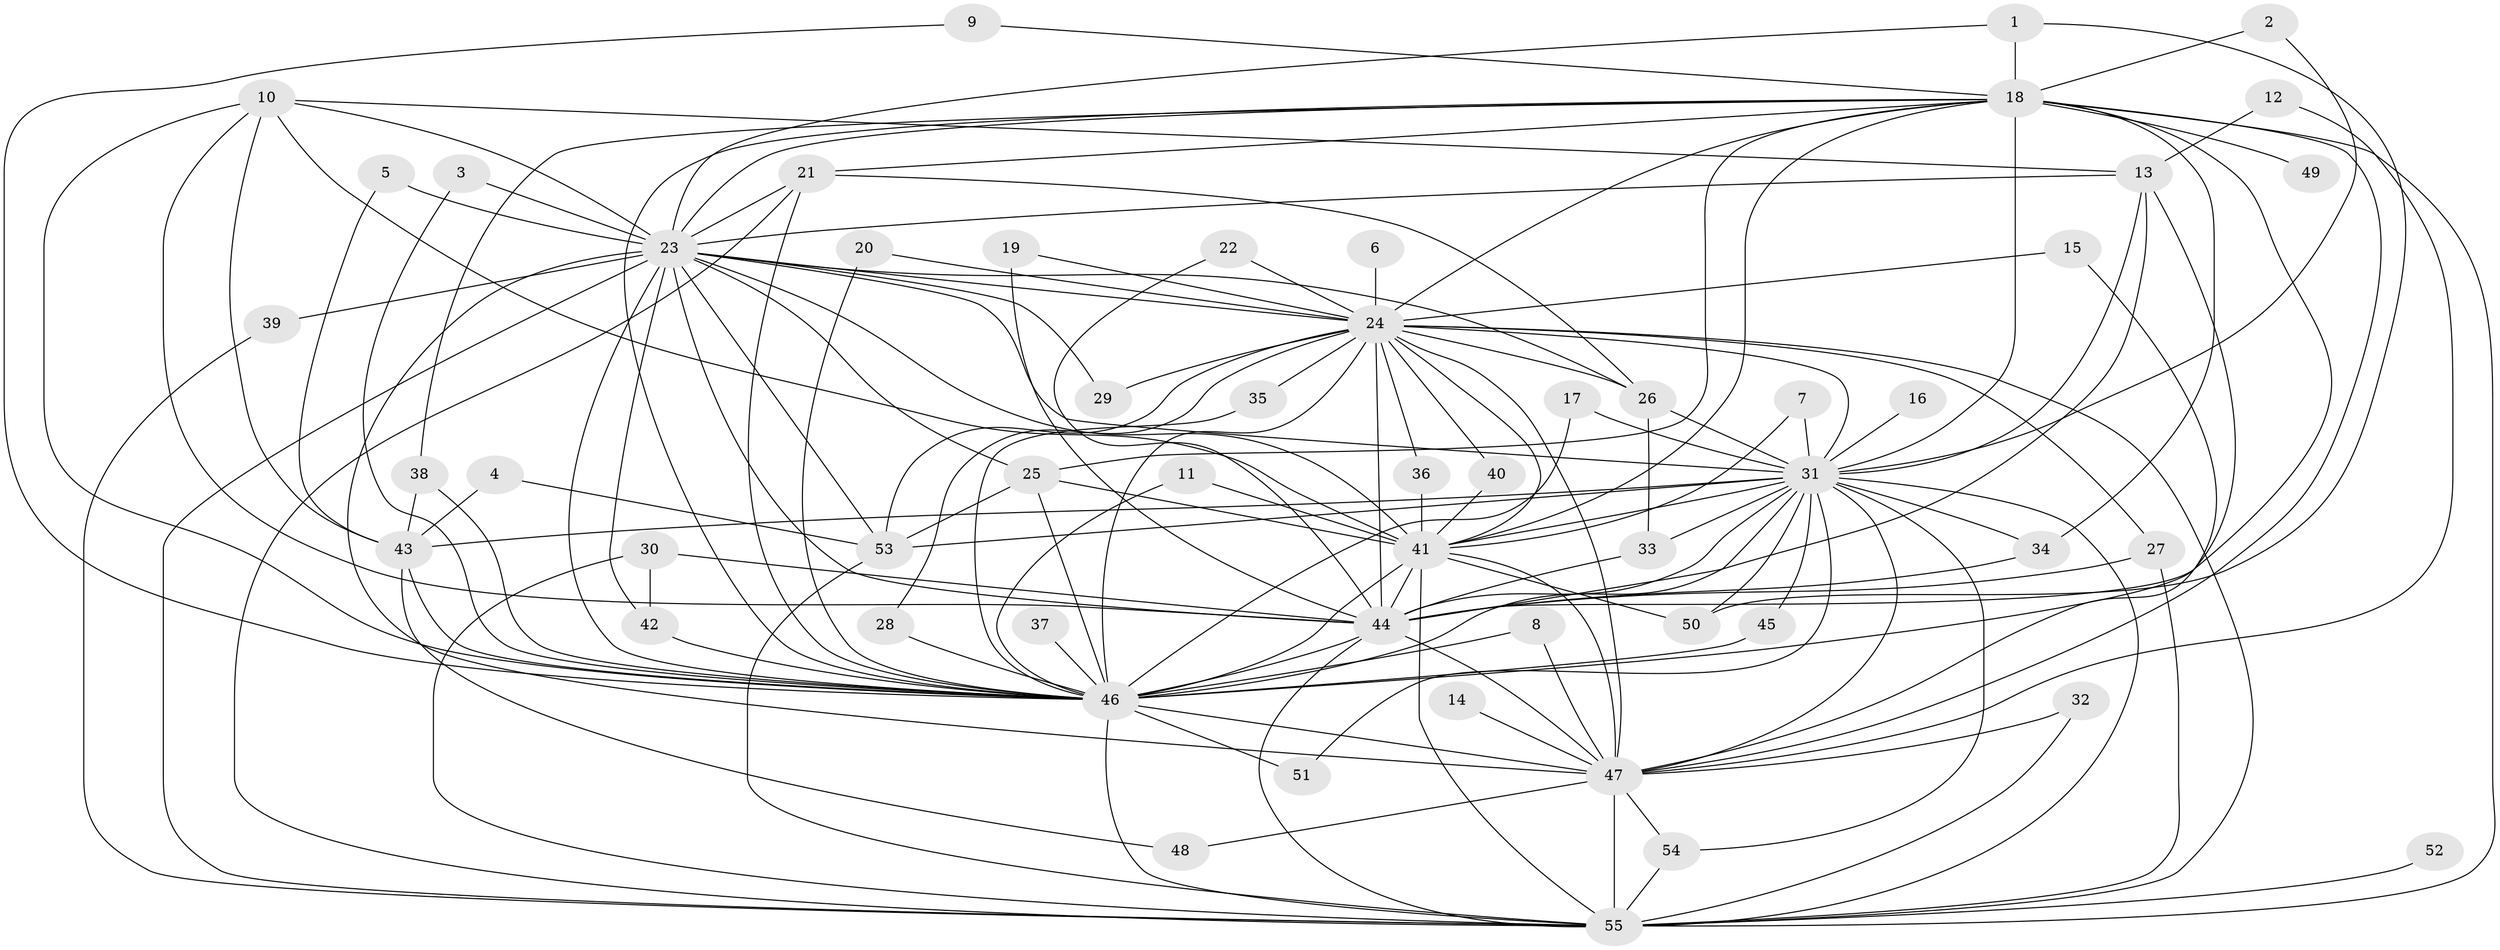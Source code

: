 // original degree distribution, {24: 0.00909090909090909, 20: 0.02727272727272727, 22: 0.01818181818181818, 21: 0.00909090909090909, 23: 0.00909090909090909, 19: 0.00909090909090909, 36: 0.00909090909090909, 3: 0.20909090909090908, 5: 0.00909090909090909, 6: 0.01818181818181818, 2: 0.5545454545454546, 7: 0.00909090909090909, 4: 0.10909090909090909}
// Generated by graph-tools (version 1.1) at 2025/49/03/09/25 03:49:43]
// undirected, 55 vertices, 144 edges
graph export_dot {
graph [start="1"]
  node [color=gray90,style=filled];
  1;
  2;
  3;
  4;
  5;
  6;
  7;
  8;
  9;
  10;
  11;
  12;
  13;
  14;
  15;
  16;
  17;
  18;
  19;
  20;
  21;
  22;
  23;
  24;
  25;
  26;
  27;
  28;
  29;
  30;
  31;
  32;
  33;
  34;
  35;
  36;
  37;
  38;
  39;
  40;
  41;
  42;
  43;
  44;
  45;
  46;
  47;
  48;
  49;
  50;
  51;
  52;
  53;
  54;
  55;
  1 -- 18 [weight=1.0];
  1 -- 23 [weight=1.0];
  1 -- 50 [weight=1.0];
  2 -- 18 [weight=1.0];
  2 -- 31 [weight=1.0];
  3 -- 23 [weight=1.0];
  3 -- 46 [weight=1.0];
  4 -- 43 [weight=1.0];
  4 -- 53 [weight=1.0];
  5 -- 23 [weight=1.0];
  5 -- 43 [weight=1.0];
  6 -- 24 [weight=1.0];
  7 -- 31 [weight=1.0];
  7 -- 41 [weight=1.0];
  8 -- 46 [weight=1.0];
  8 -- 47 [weight=1.0];
  9 -- 18 [weight=1.0];
  9 -- 46 [weight=1.0];
  10 -- 13 [weight=1.0];
  10 -- 23 [weight=1.0];
  10 -- 41 [weight=1.0];
  10 -- 43 [weight=1.0];
  10 -- 44 [weight=1.0];
  10 -- 46 [weight=1.0];
  11 -- 41 [weight=1.0];
  11 -- 46 [weight=1.0];
  12 -- 13 [weight=1.0];
  12 -- 47 [weight=1.0];
  13 -- 23 [weight=1.0];
  13 -- 31 [weight=1.0];
  13 -- 44 [weight=1.0];
  13 -- 46 [weight=1.0];
  14 -- 47 [weight=1.0];
  15 -- 24 [weight=1.0];
  15 -- 47 [weight=1.0];
  16 -- 31 [weight=1.0];
  17 -- 31 [weight=1.0];
  17 -- 46 [weight=1.0];
  18 -- 21 [weight=1.0];
  18 -- 23 [weight=1.0];
  18 -- 24 [weight=1.0];
  18 -- 25 [weight=1.0];
  18 -- 31 [weight=4.0];
  18 -- 34 [weight=1.0];
  18 -- 38 [weight=1.0];
  18 -- 41 [weight=1.0];
  18 -- 44 [weight=2.0];
  18 -- 46 [weight=2.0];
  18 -- 47 [weight=1.0];
  18 -- 49 [weight=1.0];
  18 -- 55 [weight=2.0];
  19 -- 24 [weight=1.0];
  19 -- 44 [weight=1.0];
  20 -- 24 [weight=1.0];
  20 -- 46 [weight=2.0];
  21 -- 23 [weight=1.0];
  21 -- 26 [weight=1.0];
  21 -- 46 [weight=1.0];
  21 -- 55 [weight=1.0];
  22 -- 24 [weight=1.0];
  22 -- 44 [weight=1.0];
  23 -- 24 [weight=1.0];
  23 -- 25 [weight=1.0];
  23 -- 26 [weight=1.0];
  23 -- 29 [weight=1.0];
  23 -- 31 [weight=1.0];
  23 -- 39 [weight=1.0];
  23 -- 41 [weight=1.0];
  23 -- 42 [weight=2.0];
  23 -- 44 [weight=1.0];
  23 -- 46 [weight=3.0];
  23 -- 47 [weight=1.0];
  23 -- 53 [weight=1.0];
  23 -- 55 [weight=1.0];
  24 -- 26 [weight=1.0];
  24 -- 27 [weight=1.0];
  24 -- 28 [weight=1.0];
  24 -- 29 [weight=1.0];
  24 -- 31 [weight=1.0];
  24 -- 35 [weight=1.0];
  24 -- 36 [weight=1.0];
  24 -- 40 [weight=1.0];
  24 -- 41 [weight=1.0];
  24 -- 44 [weight=1.0];
  24 -- 46 [weight=2.0];
  24 -- 47 [weight=2.0];
  24 -- 53 [weight=1.0];
  24 -- 55 [weight=1.0];
  25 -- 41 [weight=1.0];
  25 -- 46 [weight=1.0];
  25 -- 53 [weight=1.0];
  26 -- 31 [weight=1.0];
  26 -- 33 [weight=1.0];
  27 -- 44 [weight=1.0];
  27 -- 55 [weight=1.0];
  28 -- 46 [weight=1.0];
  30 -- 42 [weight=1.0];
  30 -- 44 [weight=1.0];
  30 -- 55 [weight=1.0];
  31 -- 33 [weight=2.0];
  31 -- 34 [weight=1.0];
  31 -- 41 [weight=2.0];
  31 -- 43 [weight=2.0];
  31 -- 44 [weight=1.0];
  31 -- 45 [weight=1.0];
  31 -- 46 [weight=2.0];
  31 -- 47 [weight=2.0];
  31 -- 50 [weight=2.0];
  31 -- 51 [weight=1.0];
  31 -- 53 [weight=3.0];
  31 -- 54 [weight=1.0];
  31 -- 55 [weight=2.0];
  32 -- 47 [weight=1.0];
  32 -- 55 [weight=1.0];
  33 -- 44 [weight=1.0];
  34 -- 44 [weight=1.0];
  35 -- 46 [weight=1.0];
  36 -- 41 [weight=1.0];
  37 -- 46 [weight=1.0];
  38 -- 43 [weight=1.0];
  38 -- 46 [weight=1.0];
  39 -- 55 [weight=1.0];
  40 -- 41 [weight=1.0];
  41 -- 44 [weight=2.0];
  41 -- 46 [weight=3.0];
  41 -- 47 [weight=1.0];
  41 -- 50 [weight=1.0];
  41 -- 55 [weight=1.0];
  42 -- 46 [weight=2.0];
  43 -- 46 [weight=1.0];
  43 -- 48 [weight=1.0];
  44 -- 46 [weight=3.0];
  44 -- 47 [weight=1.0];
  44 -- 55 [weight=1.0];
  45 -- 46 [weight=2.0];
  46 -- 47 [weight=2.0];
  46 -- 51 [weight=1.0];
  46 -- 55 [weight=2.0];
  47 -- 48 [weight=1.0];
  47 -- 54 [weight=1.0];
  47 -- 55 [weight=3.0];
  52 -- 55 [weight=1.0];
  53 -- 55 [weight=1.0];
  54 -- 55 [weight=1.0];
}
